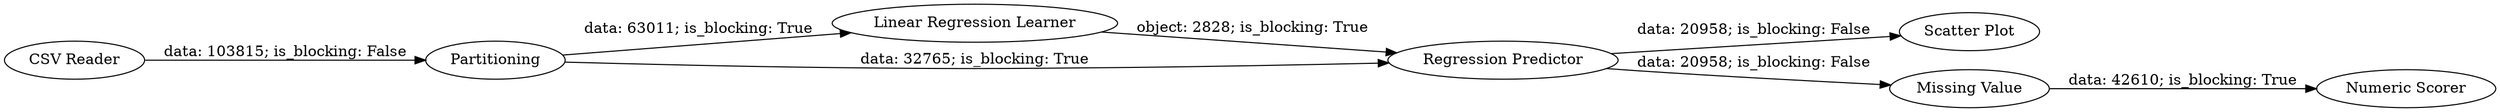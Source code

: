digraph {
	"5615910745420994763_50" [label="Scatter Plot"]
	"5615910745420994763_48" [label="Missing Value"]
	"5615910745420994763_46" [label="Linear Regression Learner"]
	"5615910745420994763_47" [label="Regression Predictor"]
	"5615910745420994763_44" [label="CSV Reader"]
	"5615910745420994763_49" [label="Numeric Scorer"]
	"5615910745420994763_45" [label=Partitioning]
	"5615910745420994763_44" -> "5615910745420994763_45" [label="data: 103815; is_blocking: False"]
	"5615910745420994763_47" -> "5615910745420994763_48" [label="data: 20958; is_blocking: False"]
	"5615910745420994763_45" -> "5615910745420994763_46" [label="data: 63011; is_blocking: True"]
	"5615910745420994763_46" -> "5615910745420994763_47" [label="object: 2828; is_blocking: True"]
	"5615910745420994763_45" -> "5615910745420994763_47" [label="data: 32765; is_blocking: True"]
	"5615910745420994763_48" -> "5615910745420994763_49" [label="data: 42610; is_blocking: True"]
	"5615910745420994763_47" -> "5615910745420994763_50" [label="data: 20958; is_blocking: False"]
	rankdir=LR
}
